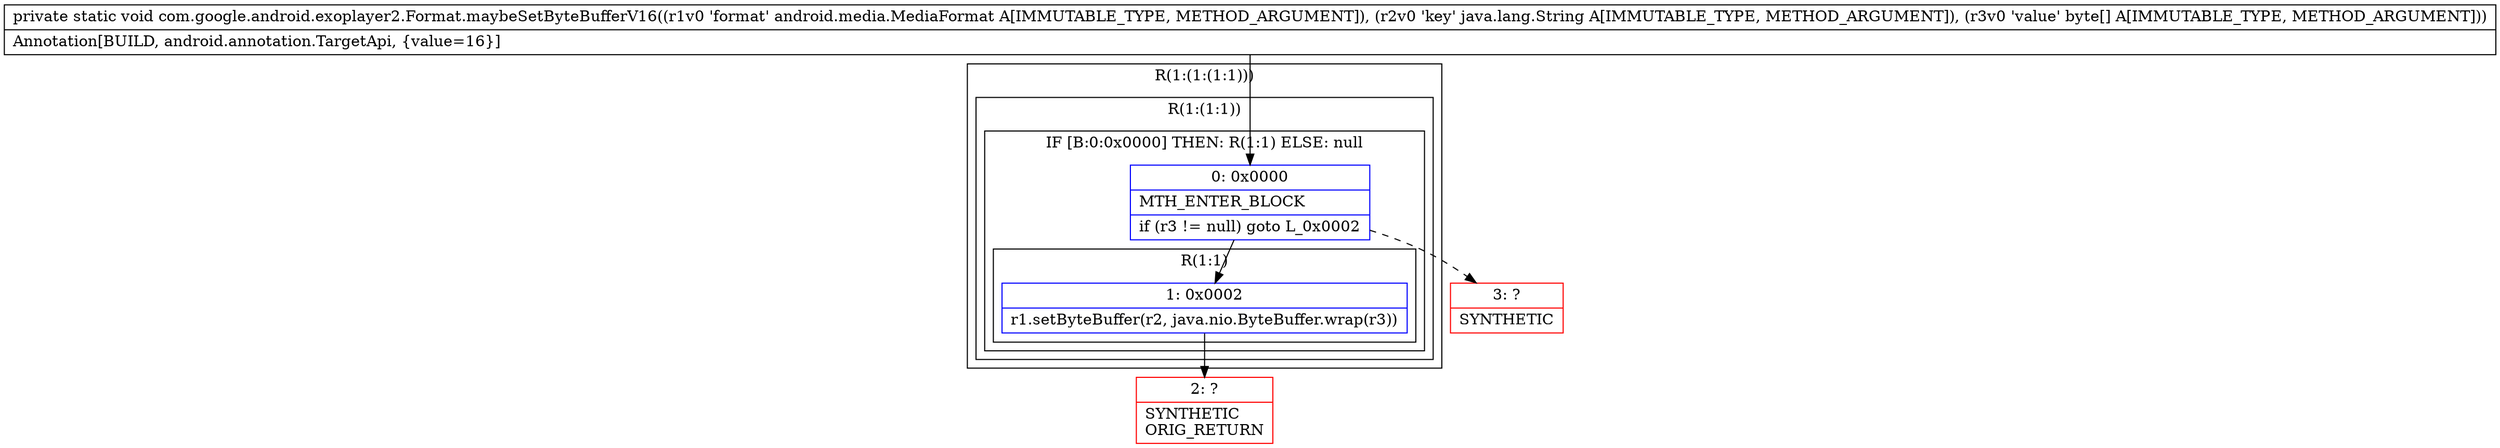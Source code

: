 digraph "CFG forcom.google.android.exoplayer2.Format.maybeSetByteBufferV16(Landroid\/media\/MediaFormat;Ljava\/lang\/String;[B)V" {
subgraph cluster_Region_856558529 {
label = "R(1:(1:(1:1)))";
node [shape=record,color=blue];
subgraph cluster_Region_1470775623 {
label = "R(1:(1:1))";
node [shape=record,color=blue];
subgraph cluster_IfRegion_373617593 {
label = "IF [B:0:0x0000] THEN: R(1:1) ELSE: null";
node [shape=record,color=blue];
Node_0 [shape=record,label="{0\:\ 0x0000|MTH_ENTER_BLOCK\l|if (r3 != null) goto L_0x0002\l}"];
subgraph cluster_Region_1897715384 {
label = "R(1:1)";
node [shape=record,color=blue];
Node_1 [shape=record,label="{1\:\ 0x0002|r1.setByteBuffer(r2, java.nio.ByteBuffer.wrap(r3))\l}"];
}
}
}
}
Node_2 [shape=record,color=red,label="{2\:\ ?|SYNTHETIC\lORIG_RETURN\l}"];
Node_3 [shape=record,color=red,label="{3\:\ ?|SYNTHETIC\l}"];
MethodNode[shape=record,label="{private static void com.google.android.exoplayer2.Format.maybeSetByteBufferV16((r1v0 'format' android.media.MediaFormat A[IMMUTABLE_TYPE, METHOD_ARGUMENT]), (r2v0 'key' java.lang.String A[IMMUTABLE_TYPE, METHOD_ARGUMENT]), (r3v0 'value' byte[] A[IMMUTABLE_TYPE, METHOD_ARGUMENT]))  | Annotation[BUILD, android.annotation.TargetApi, \{value=16\}]\l}"];
MethodNode -> Node_0;
Node_0 -> Node_1;
Node_0 -> Node_3[style=dashed];
Node_1 -> Node_2;
}

